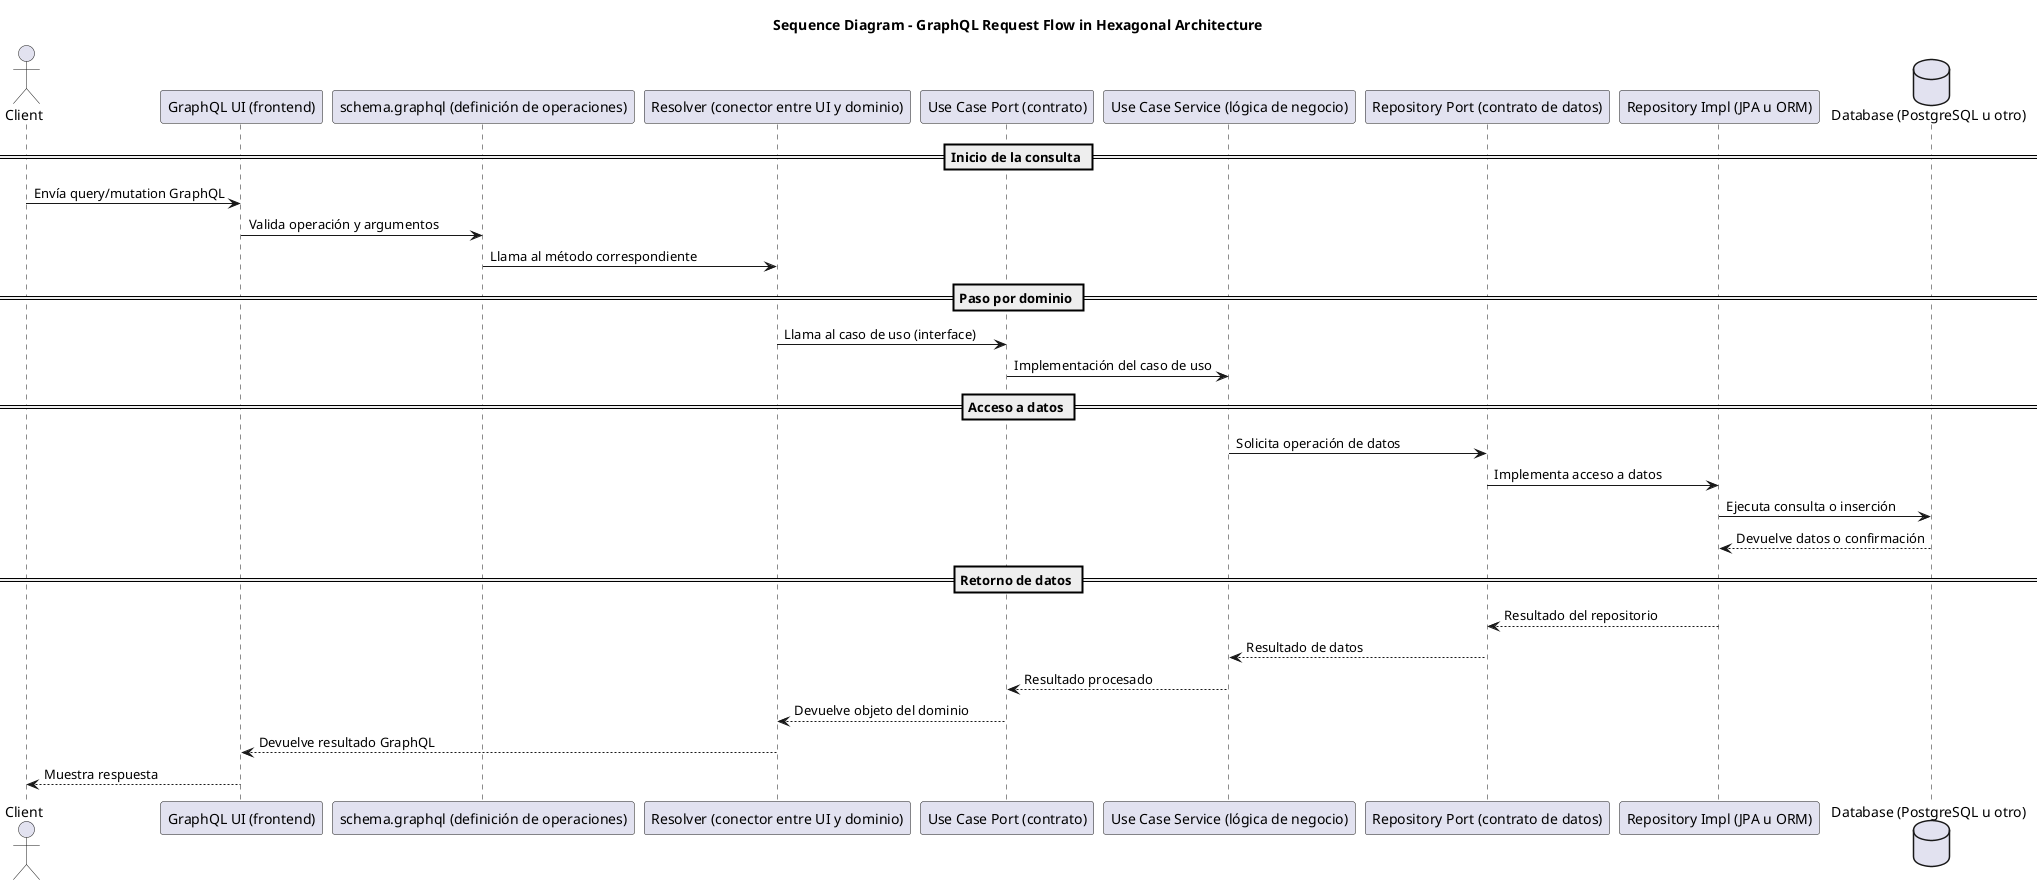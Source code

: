 @startuml graphqlsequence

title Sequence Diagram - GraphQL Request Flow in Hexagonal Architecture

actor Client
participant "GraphQL UI (frontend)" as UI
participant "schema.graphql (definición de operaciones)" as Schema
participant "Resolver (conector entre UI y dominio)" as Resolver
participant "Use Case Port (contrato)" as Port
participant "Use Case Service (lógica de negocio)" as Service
participant "Repository Port (contrato de datos)" as RepoPort
participant "Repository Impl (JPA u ORM)" as RepoImpl
database "Database (PostgreSQL u otro)" as DB

== Inicio de la consulta ==
Client -> UI : Envía query/mutation GraphQL
UI -> Schema : Valida operación y argumentos
Schema -> Resolver : Llama al método correspondiente

== Paso por dominio ==
Resolver -> Port : Llama al caso de uso (interface)
Port -> Service : Implementación del caso de uso

== Acceso a datos ==
Service -> RepoPort : Solicita operación de datos
RepoPort -> RepoImpl : Implementa acceso a datos
RepoImpl -> DB : Ejecuta consulta o inserción
DB --> RepoImpl : Devuelve datos o confirmación

== Retorno de datos ==
RepoImpl --> RepoPort : Resultado del repositorio
RepoPort --> Service : Resultado de datos
Service --> Port : Resultado procesado
Port --> Resolver : Devuelve objeto del dominio
Resolver --> UI : Devuelve resultado GraphQL
UI --> Client : Muestra respuesta

@enduml
